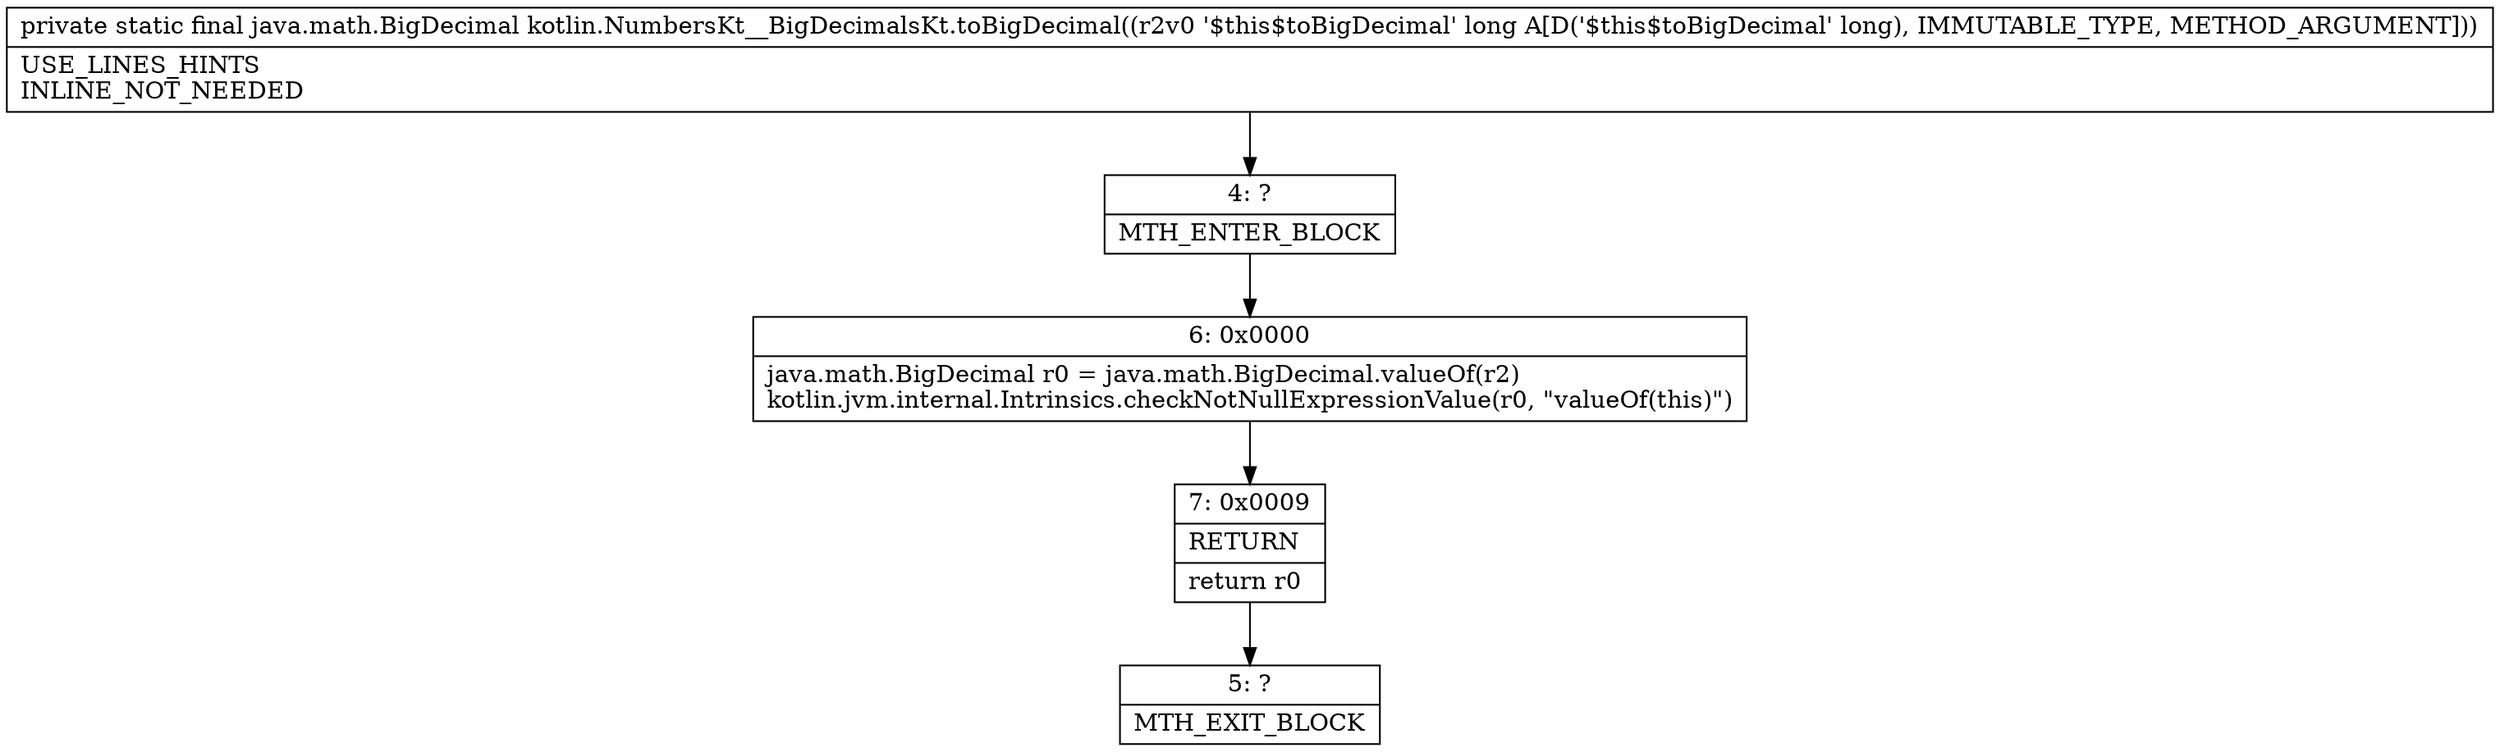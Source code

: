 digraph "CFG forkotlin.NumbersKt__BigDecimalsKt.toBigDecimal(J)Ljava\/math\/BigDecimal;" {
Node_4 [shape=record,label="{4\:\ ?|MTH_ENTER_BLOCK\l}"];
Node_6 [shape=record,label="{6\:\ 0x0000|java.math.BigDecimal r0 = java.math.BigDecimal.valueOf(r2)\lkotlin.jvm.internal.Intrinsics.checkNotNullExpressionValue(r0, \"valueOf(this)\")\l}"];
Node_7 [shape=record,label="{7\:\ 0x0009|RETURN\l|return r0\l}"];
Node_5 [shape=record,label="{5\:\ ?|MTH_EXIT_BLOCK\l}"];
MethodNode[shape=record,label="{private static final java.math.BigDecimal kotlin.NumbersKt__BigDecimalsKt.toBigDecimal((r2v0 '$this$toBigDecimal' long A[D('$this$toBigDecimal' long), IMMUTABLE_TYPE, METHOD_ARGUMENT]))  | USE_LINES_HINTS\lINLINE_NOT_NEEDED\l}"];
MethodNode -> Node_4;Node_4 -> Node_6;
Node_6 -> Node_7;
Node_7 -> Node_5;
}

